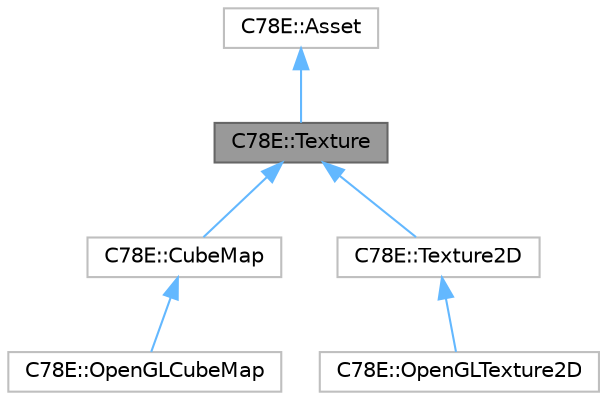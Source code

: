 digraph "C78E::Texture"
{
 // LATEX_PDF_SIZE
  bgcolor="transparent";
  edge [fontname=Helvetica,fontsize=10,labelfontname=Helvetica,labelfontsize=10];
  node [fontname=Helvetica,fontsize=10,shape=box,height=0.2,width=0.4];
  Node1 [id="Node000001",label="C78E::Texture",height=0.2,width=0.4,color="gray40", fillcolor="grey60", style="filled", fontcolor="black",tooltip=" "];
  Node2 -> Node1 [id="edge1_Node000001_Node000002",dir="back",color="steelblue1",style="solid",tooltip=" "];
  Node2 [id="Node000002",label="C78E::Asset",height=0.2,width=0.4,color="grey75", fillcolor="white", style="filled",URL="$da/d85/class_c78_e_1_1_asset.html",tooltip=" "];
  Node1 -> Node3 [id="edge2_Node000001_Node000003",dir="back",color="steelblue1",style="solid",tooltip=" "];
  Node3 [id="Node000003",label="C78E::CubeMap",height=0.2,width=0.4,color="grey75", fillcolor="white", style="filled",URL="$d9/da8/class_c78_e_1_1_cube_map.html",tooltip=" "];
  Node3 -> Node4 [id="edge3_Node000003_Node000004",dir="back",color="steelblue1",style="solid",tooltip=" "];
  Node4 [id="Node000004",label="C78E::OpenGLCubeMap",height=0.2,width=0.4,color="grey75", fillcolor="white", style="filled",URL="$d3/d3f/class_c78_e_1_1_open_g_l_cube_map.html",tooltip=" "];
  Node1 -> Node5 [id="edge4_Node000001_Node000005",dir="back",color="steelblue1",style="solid",tooltip=" "];
  Node5 [id="Node000005",label="C78E::Texture2D",height=0.2,width=0.4,color="grey75", fillcolor="white", style="filled",URL="$d0/d7c/class_c78_e_1_1_texture2_d.html",tooltip=" "];
  Node5 -> Node6 [id="edge5_Node000005_Node000006",dir="back",color="steelblue1",style="solid",tooltip=" "];
  Node6 [id="Node000006",label="C78E::OpenGLTexture2D",height=0.2,width=0.4,color="grey75", fillcolor="white", style="filled",URL="$dd/deb/class_c78_e_1_1_open_g_l_texture2_d.html",tooltip=" "];
}
